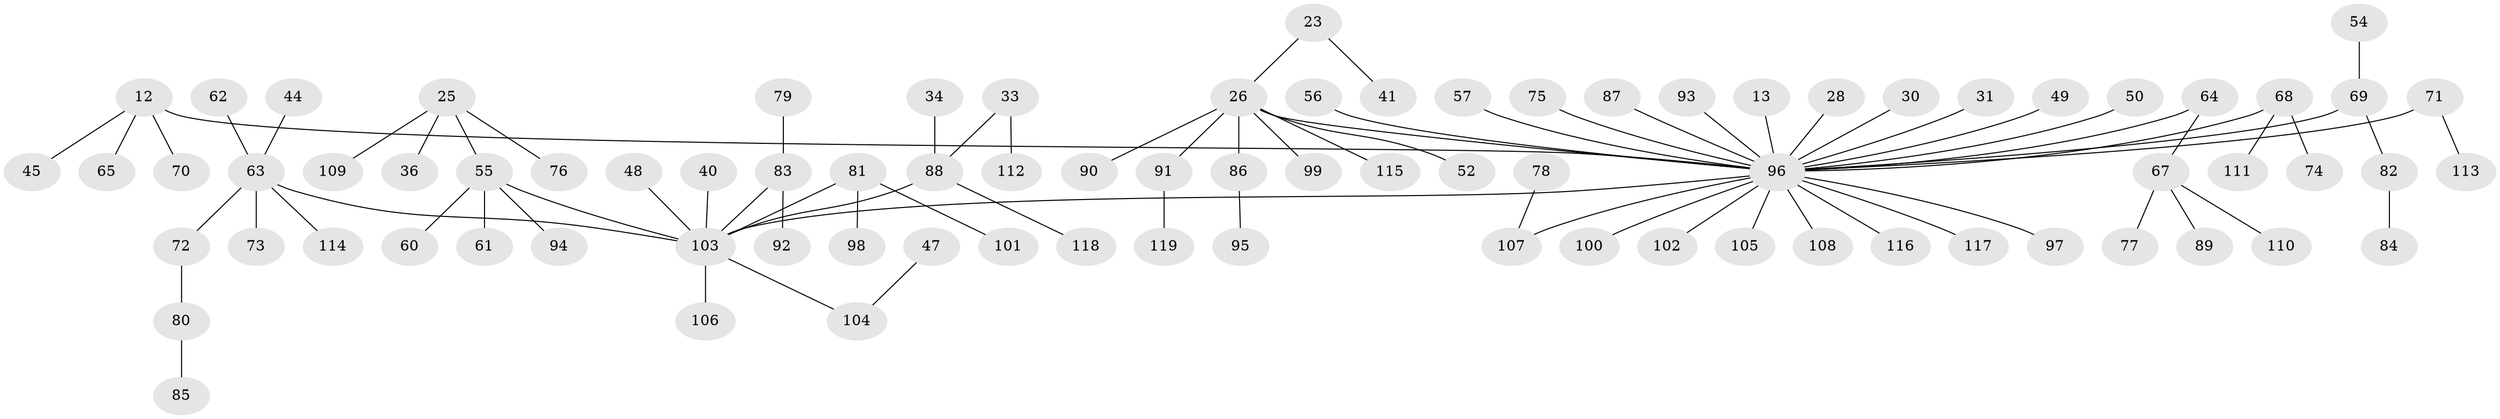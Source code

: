 // original degree distribution, {8: 0.008403361344537815, 3: 0.13445378151260504, 6: 0.01680672268907563, 4: 0.058823529411764705, 5: 0.05042016806722689, 1: 0.5378151260504201, 2: 0.19327731092436976}
// Generated by graph-tools (version 1.1) at 2025/56/03/04/25 21:56:47]
// undirected, 83 vertices, 82 edges
graph export_dot {
graph [start="1"]
  node [color=gray90,style=filled];
  12;
  13;
  23;
  25;
  26 [super="+19+11"];
  28;
  30;
  31;
  33;
  34;
  36;
  40;
  41;
  44;
  45;
  47;
  48;
  49;
  50;
  52;
  54;
  55 [super="+20"];
  56;
  57;
  60;
  61;
  62;
  63 [super="+58+46+43"];
  64;
  65;
  67;
  68 [super="+59"];
  69 [super="+53"];
  70;
  71;
  72;
  73;
  74;
  75;
  76;
  77;
  78;
  79;
  80;
  81 [super="+24+42"];
  82;
  83 [super="+51"];
  84;
  85;
  86;
  87;
  88 [super="+21+27"];
  89;
  90;
  91;
  92;
  93;
  94;
  95;
  96 [super="+18+66+29+37"];
  97;
  98;
  99;
  100;
  101;
  102;
  103 [super="+9+8+35+38"];
  104 [super="+39"];
  105;
  106;
  107 [super="+14"];
  108;
  109;
  110;
  111;
  112;
  113;
  114;
  115;
  116;
  117;
  118;
  119;
  12 -- 45;
  12 -- 65;
  12 -- 70;
  12 -- 96;
  13 -- 96;
  23 -- 41;
  23 -- 26;
  25 -- 36;
  25 -- 76;
  25 -- 109;
  25 -- 55;
  26 -- 86;
  26 -- 90;
  26 -- 96;
  26 -- 99;
  26 -- 115;
  26 -- 52;
  26 -- 91;
  28 -- 96;
  30 -- 96;
  31 -- 96;
  33 -- 112;
  33 -- 88;
  34 -- 88;
  40 -- 103;
  44 -- 63;
  47 -- 104;
  48 -- 103;
  49 -- 96;
  50 -- 96;
  54 -- 69;
  55 -- 61;
  55 -- 103;
  55 -- 60;
  55 -- 94;
  56 -- 96;
  57 -- 96;
  62 -- 63;
  63 -- 72;
  63 -- 73;
  63 -- 114;
  63 -- 103;
  64 -- 67;
  64 -- 96;
  67 -- 77;
  67 -- 89;
  67 -- 110;
  68 -- 74;
  68 -- 111;
  68 -- 96;
  69 -- 82;
  69 -- 96;
  71 -- 113;
  71 -- 96;
  72 -- 80;
  75 -- 96;
  78 -- 107;
  79 -- 83;
  80 -- 85;
  81 -- 101;
  81 -- 103;
  81 -- 98;
  82 -- 84;
  83 -- 92;
  83 -- 103;
  86 -- 95;
  87 -- 96;
  88 -- 118;
  88 -- 103;
  91 -- 119;
  93 -- 96;
  96 -- 100;
  96 -- 117;
  96 -- 102;
  96 -- 97;
  96 -- 105;
  96 -- 107;
  96 -- 108;
  96 -- 116;
  96 -- 103;
  103 -- 104;
  103 -- 106;
}
